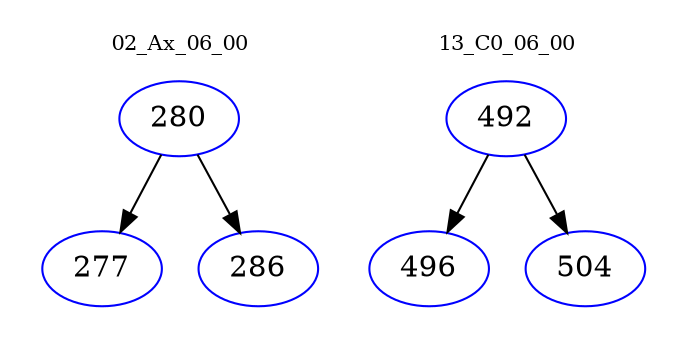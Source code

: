 digraph{
subgraph cluster_0 {
color = white
label = "02_Ax_06_00";
fontsize=10;
T0_280 [label="280", color="blue"]
T0_280 -> T0_277 [color="black"]
T0_277 [label="277", color="blue"]
T0_280 -> T0_286 [color="black"]
T0_286 [label="286", color="blue"]
}
subgraph cluster_1 {
color = white
label = "13_C0_06_00";
fontsize=10;
T1_492 [label="492", color="blue"]
T1_492 -> T1_496 [color="black"]
T1_496 [label="496", color="blue"]
T1_492 -> T1_504 [color="black"]
T1_504 [label="504", color="blue"]
}
}
